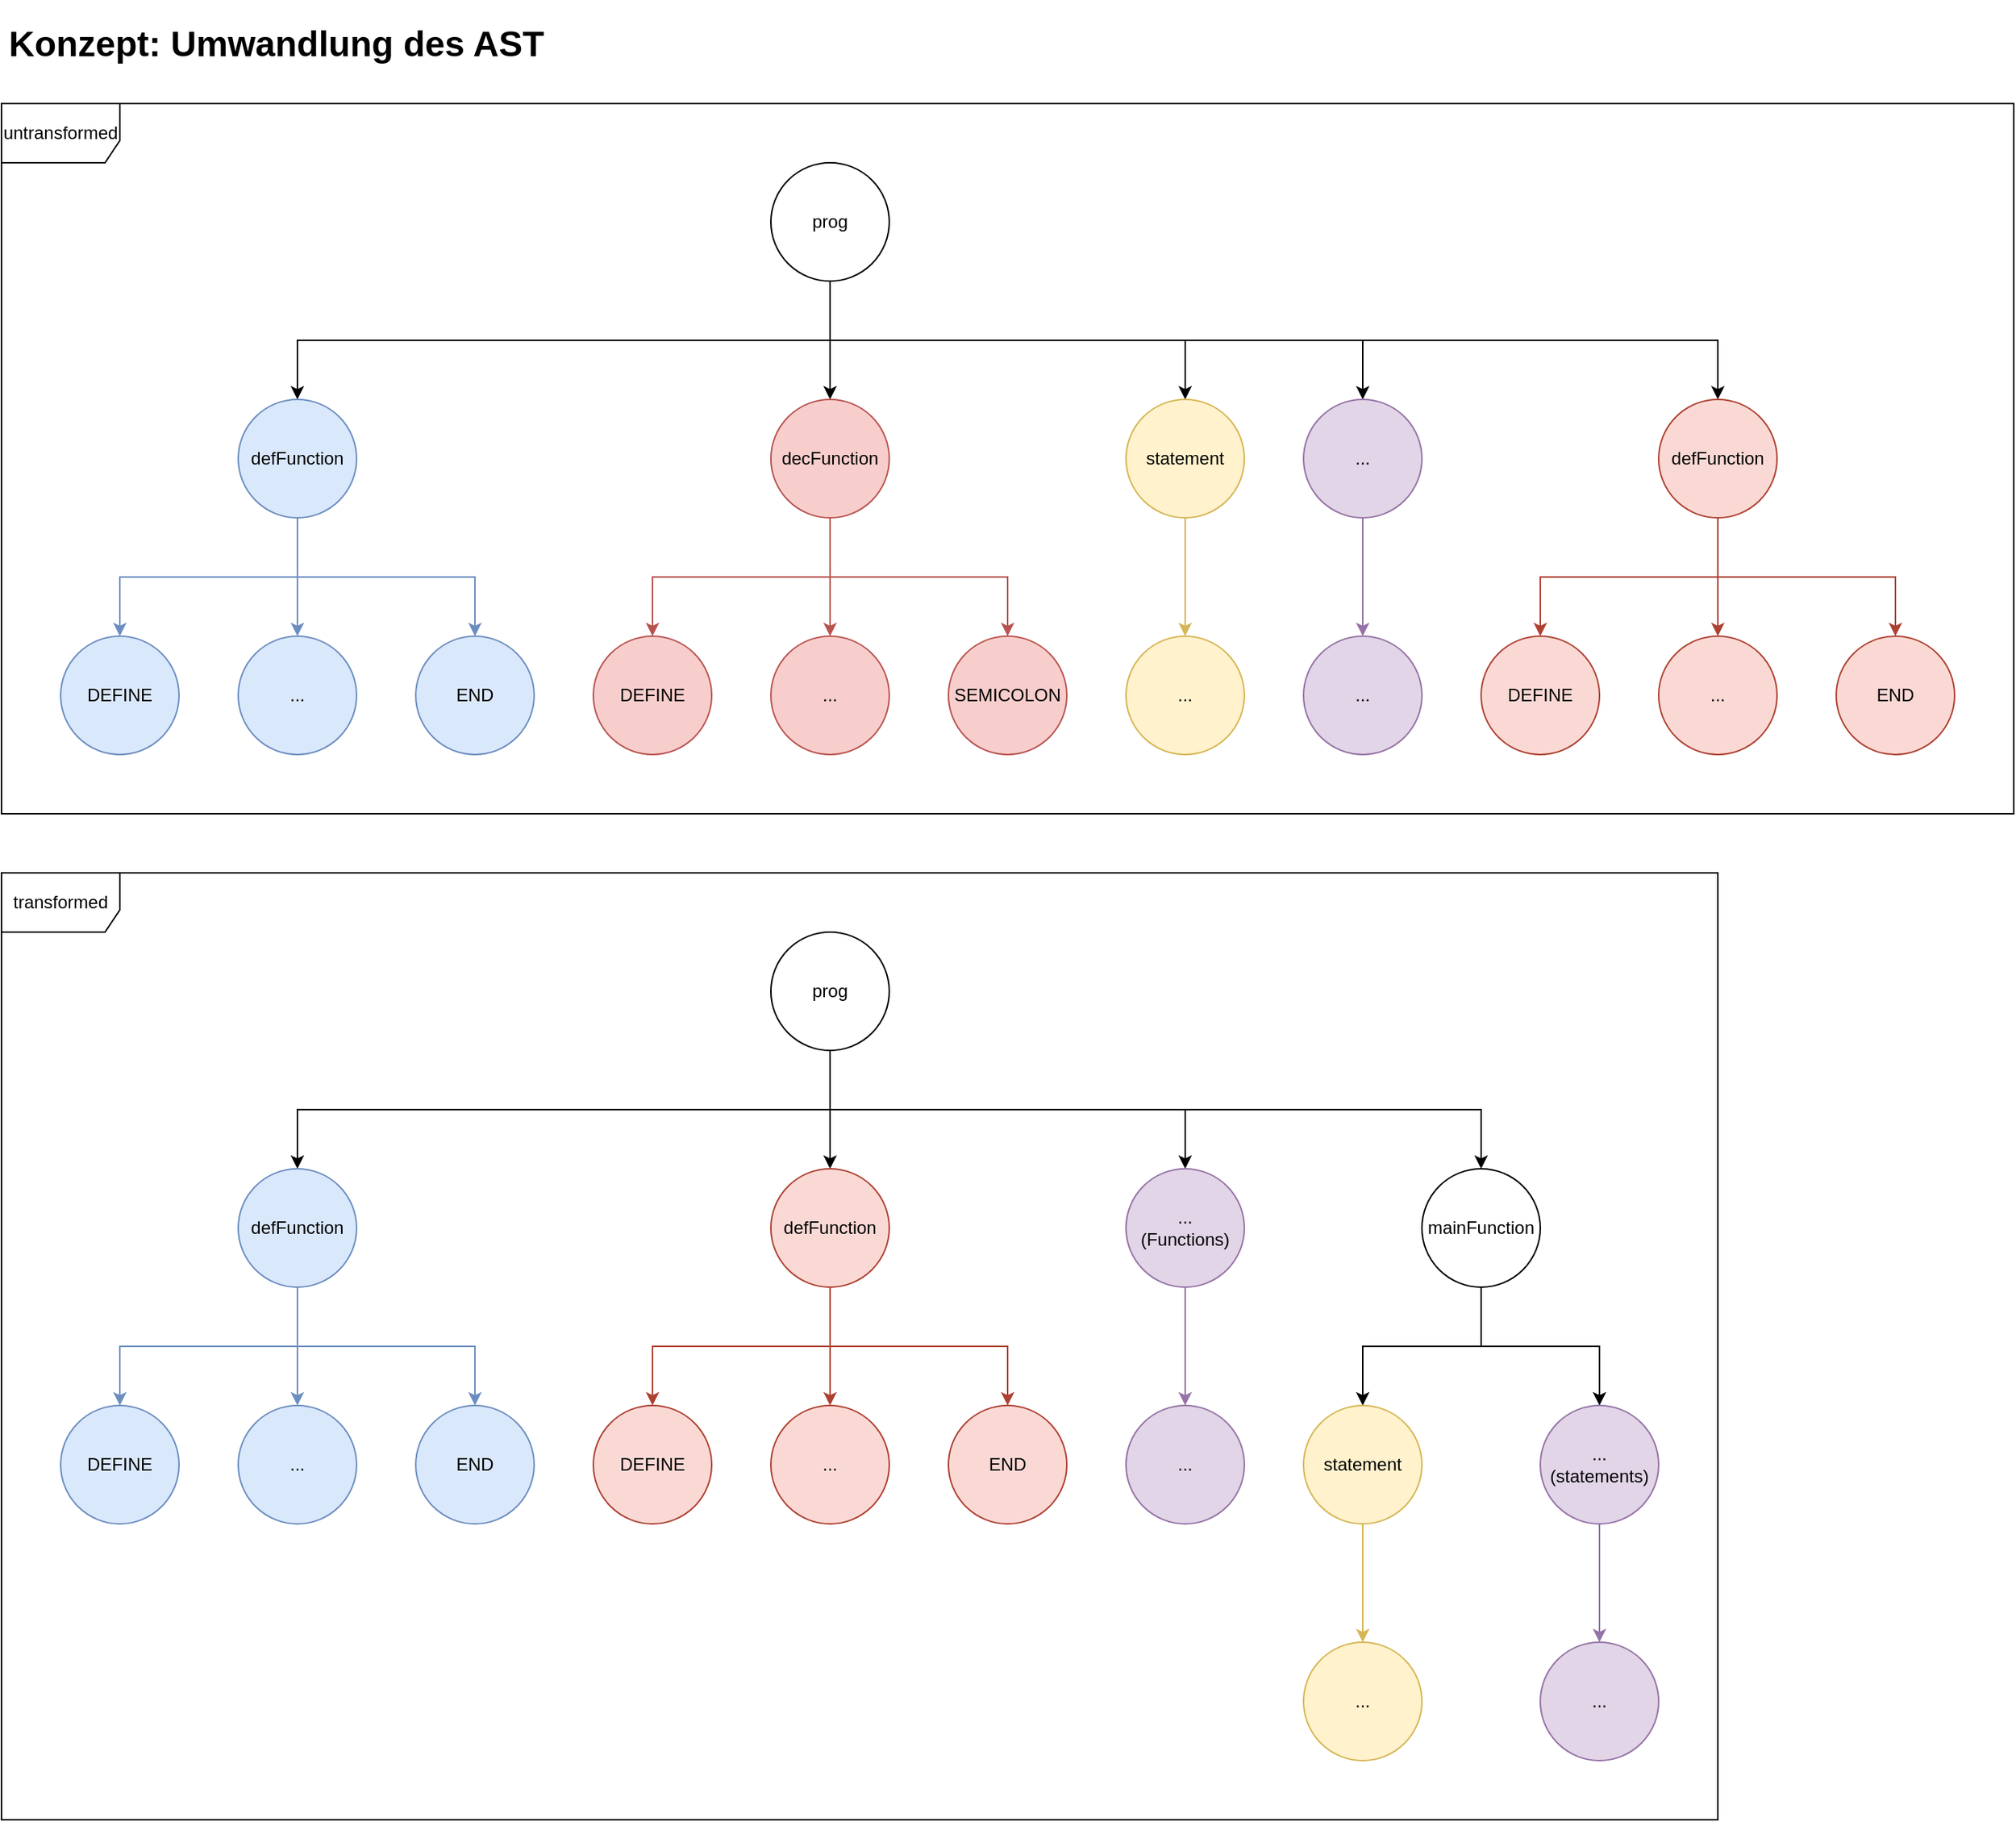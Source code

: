 <mxfile version="17.4.2" type="device"><diagram id="X1m8skI0QQONnZHG_JjG" name="Seite-1"><mxGraphModel dx="1574" dy="1236" grid="1" gridSize="10" guides="1" tooltips="1" connect="1" arrows="1" fold="1" page="1" pageScale="1" pageWidth="827" pageHeight="1169" math="0" shadow="0"><root><mxCell id="0"/><mxCell id="1" parent="0"/><mxCell id="U91Npbz0ntyJdG_FXCXk-107" value="transformed" style="shape=umlFrame;whiteSpace=wrap;html=1;width=80;height=40;" parent="1" vertex="1"><mxGeometry x="40" y="600" width="1160" height="640" as="geometry"/></mxCell><mxCell id="U91Npbz0ntyJdG_FXCXk-108" value="untransformed" style="shape=umlFrame;whiteSpace=wrap;html=1;width=80;height=40;" parent="1" vertex="1"><mxGeometry x="40" y="80" width="1360" height="480" as="geometry"/></mxCell><mxCell id="U91Npbz0ntyJdG_FXCXk-109" style="edgeStyle=orthogonalEdgeStyle;rounded=0;orthogonalLoop=1;jettySize=auto;html=1;entryX=0.5;entryY=0;entryDx=0;entryDy=0;" parent="1" source="U91Npbz0ntyJdG_FXCXk-114" target="U91Npbz0ntyJdG_FXCXk-118" edge="1"><mxGeometry relative="1" as="geometry"><Array as="points"><mxPoint x="600" y="240"/><mxPoint x="240" y="240"/></Array></mxGeometry></mxCell><mxCell id="U91Npbz0ntyJdG_FXCXk-110" style="edgeStyle=orthogonalEdgeStyle;rounded=0;orthogonalLoop=1;jettySize=auto;html=1;" parent="1" source="U91Npbz0ntyJdG_FXCXk-114" target="U91Npbz0ntyJdG_FXCXk-122" edge="1"><mxGeometry relative="1" as="geometry"><Array as="points"><mxPoint x="600" y="260"/><mxPoint x="600" y="260"/></Array></mxGeometry></mxCell><mxCell id="U91Npbz0ntyJdG_FXCXk-111" style="edgeStyle=orthogonalEdgeStyle;rounded=0;orthogonalLoop=1;jettySize=auto;html=1;entryX=0.5;entryY=0;entryDx=0;entryDy=0;" parent="1" source="U91Npbz0ntyJdG_FXCXk-114" target="U91Npbz0ntyJdG_FXCXk-130" edge="1"><mxGeometry relative="1" as="geometry"><Array as="points"><mxPoint x="600" y="240"/><mxPoint x="840" y="240"/></Array></mxGeometry></mxCell><mxCell id="U91Npbz0ntyJdG_FXCXk-112" style="edgeStyle=orthogonalEdgeStyle;rounded=0;orthogonalLoop=1;jettySize=auto;html=1;" parent="1" source="U91Npbz0ntyJdG_FXCXk-114" target="U91Npbz0ntyJdG_FXCXk-133" edge="1"><mxGeometry relative="1" as="geometry"><Array as="points"><mxPoint x="600" y="240"/><mxPoint x="960" y="240"/></Array></mxGeometry></mxCell><mxCell id="U91Npbz0ntyJdG_FXCXk-113" style="edgeStyle=orthogonalEdgeStyle;rounded=0;orthogonalLoop=1;jettySize=auto;html=1;" parent="1" source="U91Npbz0ntyJdG_FXCXk-114" target="U91Npbz0ntyJdG_FXCXk-138" edge="1"><mxGeometry relative="1" as="geometry"><Array as="points"><mxPoint x="600" y="240"/><mxPoint x="1200" y="240"/></Array></mxGeometry></mxCell><mxCell id="U91Npbz0ntyJdG_FXCXk-114" value="prog" style="ellipse;whiteSpace=wrap;html=1;align=center;" parent="1" vertex="1"><mxGeometry x="560" y="120" width="80" height="80" as="geometry"/></mxCell><mxCell id="U91Npbz0ntyJdG_FXCXk-115" style="edgeStyle=orthogonalEdgeStyle;rounded=0;orthogonalLoop=1;jettySize=auto;html=1;fillColor=#dae8fc;strokeColor=#6c8ebf;" parent="1" source="U91Npbz0ntyJdG_FXCXk-118" target="U91Npbz0ntyJdG_FXCXk-125" edge="1"><mxGeometry relative="1" as="geometry"><Array as="points"><mxPoint x="240" y="400"/><mxPoint x="360" y="400"/></Array></mxGeometry></mxCell><mxCell id="U91Npbz0ntyJdG_FXCXk-116" style="edgeStyle=orthogonalEdgeStyle;rounded=0;orthogonalLoop=1;jettySize=auto;html=1;fillColor=#dae8fc;strokeColor=#6c8ebf;" parent="1" source="U91Npbz0ntyJdG_FXCXk-118" target="U91Npbz0ntyJdG_FXCXk-124" edge="1"><mxGeometry relative="1" as="geometry"/></mxCell><mxCell id="U91Npbz0ntyJdG_FXCXk-117" style="edgeStyle=orthogonalEdgeStyle;rounded=0;orthogonalLoop=1;jettySize=auto;html=1;fillColor=#dae8fc;strokeColor=#6c8ebf;" parent="1" source="U91Npbz0ntyJdG_FXCXk-118" target="U91Npbz0ntyJdG_FXCXk-123" edge="1"><mxGeometry relative="1" as="geometry"><Array as="points"><mxPoint x="240" y="400"/><mxPoint x="120" y="400"/></Array></mxGeometry></mxCell><mxCell id="U91Npbz0ntyJdG_FXCXk-118" value="defFunction" style="ellipse;whiteSpace=wrap;html=1;align=center;fillColor=#dae8fc;strokeColor=#6c8ebf;" parent="1" vertex="1"><mxGeometry x="200" y="280" width="80" height="80" as="geometry"/></mxCell><mxCell id="U91Npbz0ntyJdG_FXCXk-119" style="edgeStyle=orthogonalEdgeStyle;rounded=0;orthogonalLoop=1;jettySize=auto;html=1;fillColor=#f8cecc;strokeColor=#b85450;" parent="1" source="U91Npbz0ntyJdG_FXCXk-122" target="U91Npbz0ntyJdG_FXCXk-126" edge="1"><mxGeometry relative="1" as="geometry"><Array as="points"><mxPoint x="600" y="400"/><mxPoint x="480" y="400"/></Array></mxGeometry></mxCell><mxCell id="U91Npbz0ntyJdG_FXCXk-120" style="edgeStyle=orthogonalEdgeStyle;rounded=0;orthogonalLoop=1;jettySize=auto;html=1;entryX=0.5;entryY=0;entryDx=0;entryDy=0;fillColor=#f8cecc;strokeColor=#b85450;" parent="1" source="U91Npbz0ntyJdG_FXCXk-122" target="U91Npbz0ntyJdG_FXCXk-127" edge="1"><mxGeometry relative="1" as="geometry"/></mxCell><mxCell id="U91Npbz0ntyJdG_FXCXk-121" style="edgeStyle=orthogonalEdgeStyle;rounded=0;orthogonalLoop=1;jettySize=auto;html=1;fillColor=#f8cecc;strokeColor=#b85450;" parent="1" source="U91Npbz0ntyJdG_FXCXk-122" target="U91Npbz0ntyJdG_FXCXk-128" edge="1"><mxGeometry relative="1" as="geometry"><Array as="points"><mxPoint x="600" y="400"/><mxPoint x="720" y="400"/></Array></mxGeometry></mxCell><mxCell id="U91Npbz0ntyJdG_FXCXk-122" value="decFunction" style="ellipse;whiteSpace=wrap;html=1;align=center;fillColor=#f8cecc;strokeColor=#b85450;" parent="1" vertex="1"><mxGeometry x="560" y="280" width="80" height="80" as="geometry"/></mxCell><mxCell id="U91Npbz0ntyJdG_FXCXk-123" value="DEFINE" style="ellipse;whiteSpace=wrap;html=1;align=center;fillColor=#dae8fc;strokeColor=#6c8ebf;" parent="1" vertex="1"><mxGeometry x="80" y="440" width="80" height="80" as="geometry"/></mxCell><mxCell id="U91Npbz0ntyJdG_FXCXk-124" value="..." style="ellipse;whiteSpace=wrap;html=1;align=center;fillColor=#dae8fc;strokeColor=#6c8ebf;" parent="1" vertex="1"><mxGeometry x="200" y="440" width="80" height="80" as="geometry"/></mxCell><mxCell id="U91Npbz0ntyJdG_FXCXk-125" value="END" style="ellipse;whiteSpace=wrap;html=1;align=center;fillColor=#dae8fc;strokeColor=#6c8ebf;" parent="1" vertex="1"><mxGeometry x="320" y="440" width="80" height="80" as="geometry"/></mxCell><mxCell id="U91Npbz0ntyJdG_FXCXk-126" value="DEFINE" style="ellipse;whiteSpace=wrap;html=1;align=center;fillColor=#f8cecc;strokeColor=#b85450;" parent="1" vertex="1"><mxGeometry x="440" y="440" width="80" height="80" as="geometry"/></mxCell><mxCell id="U91Npbz0ntyJdG_FXCXk-127" value="..." style="ellipse;whiteSpace=wrap;html=1;align=center;fillColor=#f8cecc;strokeColor=#b85450;" parent="1" vertex="1"><mxGeometry x="560" y="440" width="80" height="80" as="geometry"/></mxCell><mxCell id="U91Npbz0ntyJdG_FXCXk-128" value="SEMICOLON" style="ellipse;whiteSpace=wrap;html=1;align=center;fillColor=#f8cecc;strokeColor=#b85450;" parent="1" vertex="1"><mxGeometry x="680" y="440" width="80" height="80" as="geometry"/></mxCell><mxCell id="U91Npbz0ntyJdG_FXCXk-129" style="edgeStyle=orthogonalEdgeStyle;rounded=0;orthogonalLoop=1;jettySize=auto;html=1;entryX=0.5;entryY=0;entryDx=0;entryDy=0;fillColor=#fff2cc;strokeColor=#d6b656;" parent="1" source="U91Npbz0ntyJdG_FXCXk-130" target="U91Npbz0ntyJdG_FXCXk-131" edge="1"><mxGeometry relative="1" as="geometry"/></mxCell><mxCell id="U91Npbz0ntyJdG_FXCXk-130" value="statement" style="ellipse;whiteSpace=wrap;html=1;align=center;fillColor=#fff2cc;strokeColor=#d6b656;" parent="1" vertex="1"><mxGeometry x="800" y="280" width="80" height="80" as="geometry"/></mxCell><mxCell id="U91Npbz0ntyJdG_FXCXk-131" value="..." style="ellipse;whiteSpace=wrap;html=1;align=center;fillColor=#fff2cc;strokeColor=#d6b656;" parent="1" vertex="1"><mxGeometry x="800" y="440" width="80" height="80" as="geometry"/></mxCell><mxCell id="U91Npbz0ntyJdG_FXCXk-132" style="edgeStyle=orthogonalEdgeStyle;rounded=0;orthogonalLoop=1;jettySize=auto;html=1;entryX=0.5;entryY=0;entryDx=0;entryDy=0;fillColor=#e1d5e7;strokeColor=#9673a6;" parent="1" source="U91Npbz0ntyJdG_FXCXk-133" target="U91Npbz0ntyJdG_FXCXk-134" edge="1"><mxGeometry relative="1" as="geometry"/></mxCell><mxCell id="U91Npbz0ntyJdG_FXCXk-133" value="..." style="ellipse;whiteSpace=wrap;html=1;align=center;fillColor=#e1d5e7;strokeColor=#9673a6;" parent="1" vertex="1"><mxGeometry x="920" y="280" width="80" height="80" as="geometry"/></mxCell><mxCell id="U91Npbz0ntyJdG_FXCXk-134" value="..." style="ellipse;whiteSpace=wrap;html=1;align=center;fillColor=#e1d5e7;strokeColor=#9673a6;" parent="1" vertex="1"><mxGeometry x="920" y="440" width="80" height="80" as="geometry"/></mxCell><mxCell id="U91Npbz0ntyJdG_FXCXk-135" style="edgeStyle=orthogonalEdgeStyle;rounded=0;orthogonalLoop=1;jettySize=auto;html=1;fillColor=#fad9d5;strokeColor=#ae4132;" parent="1" source="U91Npbz0ntyJdG_FXCXk-138" target="U91Npbz0ntyJdG_FXCXk-139" edge="1"><mxGeometry relative="1" as="geometry"><Array as="points"><mxPoint x="1200" y="400"/><mxPoint x="1080" y="400"/></Array></mxGeometry></mxCell><mxCell id="U91Npbz0ntyJdG_FXCXk-136" style="edgeStyle=orthogonalEdgeStyle;rounded=0;orthogonalLoop=1;jettySize=auto;html=1;entryX=0.5;entryY=0;entryDx=0;entryDy=0;fillColor=#fad9d5;strokeColor=#ae4132;" parent="1" source="U91Npbz0ntyJdG_FXCXk-138" target="U91Npbz0ntyJdG_FXCXk-140" edge="1"><mxGeometry relative="1" as="geometry"/></mxCell><mxCell id="U91Npbz0ntyJdG_FXCXk-137" style="edgeStyle=orthogonalEdgeStyle;rounded=0;orthogonalLoop=1;jettySize=auto;html=1;fillColor=#fad9d5;strokeColor=#ae4132;" parent="1" source="U91Npbz0ntyJdG_FXCXk-138" target="U91Npbz0ntyJdG_FXCXk-141" edge="1"><mxGeometry relative="1" as="geometry"><Array as="points"><mxPoint x="1200" y="400"/><mxPoint x="1320" y="400"/></Array></mxGeometry></mxCell><mxCell id="U91Npbz0ntyJdG_FXCXk-138" value="defFunction" style="ellipse;whiteSpace=wrap;html=1;align=center;fillColor=#fad9d5;strokeColor=#ae4132;" parent="1" vertex="1"><mxGeometry x="1160" y="280" width="80" height="80" as="geometry"/></mxCell><mxCell id="U91Npbz0ntyJdG_FXCXk-139" value="DEFINE" style="ellipse;whiteSpace=wrap;html=1;align=center;fillColor=#fad9d5;strokeColor=#ae4132;" parent="1" vertex="1"><mxGeometry x="1040" y="440" width="80" height="80" as="geometry"/></mxCell><mxCell id="U91Npbz0ntyJdG_FXCXk-140" value="..." style="ellipse;whiteSpace=wrap;html=1;align=center;fillColor=#fad9d5;strokeColor=#ae4132;" parent="1" vertex="1"><mxGeometry x="1160" y="440" width="80" height="80" as="geometry"/></mxCell><mxCell id="U91Npbz0ntyJdG_FXCXk-141" value="END" style="ellipse;whiteSpace=wrap;html=1;align=center;fillColor=#fad9d5;strokeColor=#ae4132;" parent="1" vertex="1"><mxGeometry x="1280" y="440" width="80" height="80" as="geometry"/></mxCell><mxCell id="U91Npbz0ntyJdG_FXCXk-142" style="edgeStyle=orthogonalEdgeStyle;rounded=0;orthogonalLoop=1;jettySize=auto;html=1;" parent="1" source="U91Npbz0ntyJdG_FXCXk-146" target="U91Npbz0ntyJdG_FXCXk-150" edge="1"><mxGeometry relative="1" as="geometry"><Array as="points"><mxPoint x="600" y="760"/></Array></mxGeometry></mxCell><mxCell id="U91Npbz0ntyJdG_FXCXk-143" style="edgeStyle=orthogonalEdgeStyle;rounded=0;orthogonalLoop=1;jettySize=auto;html=1;entryX=0.5;entryY=0;entryDx=0;entryDy=0;" parent="1" source="U91Npbz0ntyJdG_FXCXk-146" target="U91Npbz0ntyJdG_FXCXk-157" edge="1"><mxGeometry relative="1" as="geometry"/></mxCell><mxCell id="U91Npbz0ntyJdG_FXCXk-144" style="edgeStyle=orthogonalEdgeStyle;rounded=0;orthogonalLoop=1;jettySize=auto;html=1;" parent="1" source="U91Npbz0ntyJdG_FXCXk-146" target="U91Npbz0ntyJdG_FXCXk-162" edge="1"><mxGeometry relative="1" as="geometry"><Array as="points"><mxPoint x="600" y="760"/><mxPoint x="840" y="760"/></Array></mxGeometry></mxCell><mxCell id="U91Npbz0ntyJdG_FXCXk-145" style="edgeStyle=orthogonalEdgeStyle;rounded=0;orthogonalLoop=1;jettySize=auto;html=1;" parent="1" source="U91Npbz0ntyJdG_FXCXk-146" target="U91Npbz0ntyJdG_FXCXk-166" edge="1"><mxGeometry relative="1" as="geometry"><Array as="points"><mxPoint x="600" y="760"/><mxPoint x="1040" y="760"/></Array></mxGeometry></mxCell><mxCell id="U91Npbz0ntyJdG_FXCXk-146" value="prog" style="ellipse;whiteSpace=wrap;html=1;align=center;" parent="1" vertex="1"><mxGeometry x="560" y="640" width="80" height="80" as="geometry"/></mxCell><mxCell id="U91Npbz0ntyJdG_FXCXk-147" style="edgeStyle=orthogonalEdgeStyle;rounded=0;orthogonalLoop=1;jettySize=auto;html=1;fillColor=#dae8fc;strokeColor=#6c8ebf;" parent="1" source="U91Npbz0ntyJdG_FXCXk-150" target="U91Npbz0ntyJdG_FXCXk-153" edge="1"><mxGeometry relative="1" as="geometry"><Array as="points"><mxPoint x="240" y="920"/><mxPoint x="360" y="920"/></Array></mxGeometry></mxCell><mxCell id="U91Npbz0ntyJdG_FXCXk-148" style="edgeStyle=orthogonalEdgeStyle;rounded=0;orthogonalLoop=1;jettySize=auto;html=1;fillColor=#dae8fc;strokeColor=#6c8ebf;" parent="1" source="U91Npbz0ntyJdG_FXCXk-150" target="U91Npbz0ntyJdG_FXCXk-152" edge="1"><mxGeometry relative="1" as="geometry"/></mxCell><mxCell id="U91Npbz0ntyJdG_FXCXk-149" style="edgeStyle=orthogonalEdgeStyle;rounded=0;orthogonalLoop=1;jettySize=auto;html=1;fillColor=#dae8fc;strokeColor=#6c8ebf;" parent="1" source="U91Npbz0ntyJdG_FXCXk-150" target="U91Npbz0ntyJdG_FXCXk-151" edge="1"><mxGeometry relative="1" as="geometry"><Array as="points"><mxPoint x="240" y="920"/><mxPoint x="120" y="920"/></Array></mxGeometry></mxCell><mxCell id="U91Npbz0ntyJdG_FXCXk-150" value="defFunction" style="ellipse;whiteSpace=wrap;html=1;align=center;fillColor=#dae8fc;strokeColor=#6c8ebf;" parent="1" vertex="1"><mxGeometry x="200" y="800" width="80" height="80" as="geometry"/></mxCell><mxCell id="U91Npbz0ntyJdG_FXCXk-151" value="DEFINE" style="ellipse;whiteSpace=wrap;html=1;align=center;fillColor=#dae8fc;strokeColor=#6c8ebf;" parent="1" vertex="1"><mxGeometry x="80" y="960" width="80" height="80" as="geometry"/></mxCell><mxCell id="U91Npbz0ntyJdG_FXCXk-152" value="..." style="ellipse;whiteSpace=wrap;html=1;align=center;fillColor=#dae8fc;strokeColor=#6c8ebf;" parent="1" vertex="1"><mxGeometry x="200" y="960" width="80" height="80" as="geometry"/></mxCell><mxCell id="U91Npbz0ntyJdG_FXCXk-153" value="END" style="ellipse;whiteSpace=wrap;html=1;align=center;fillColor=#dae8fc;strokeColor=#6c8ebf;" parent="1" vertex="1"><mxGeometry x="320" y="960" width="80" height="80" as="geometry"/></mxCell><mxCell id="U91Npbz0ntyJdG_FXCXk-154" style="edgeStyle=orthogonalEdgeStyle;rounded=0;orthogonalLoop=1;jettySize=auto;html=1;fillColor=#fad9d5;strokeColor=#ae4132;" parent="1" source="U91Npbz0ntyJdG_FXCXk-157" target="U91Npbz0ntyJdG_FXCXk-158" edge="1"><mxGeometry relative="1" as="geometry"><Array as="points"><mxPoint x="600" y="920"/><mxPoint x="480" y="920"/></Array></mxGeometry></mxCell><mxCell id="U91Npbz0ntyJdG_FXCXk-155" style="edgeStyle=orthogonalEdgeStyle;rounded=0;orthogonalLoop=1;jettySize=auto;html=1;entryX=0.5;entryY=0;entryDx=0;entryDy=0;fillColor=#fad9d5;strokeColor=#ae4132;" parent="1" source="U91Npbz0ntyJdG_FXCXk-157" target="U91Npbz0ntyJdG_FXCXk-159" edge="1"><mxGeometry relative="1" as="geometry"/></mxCell><mxCell id="U91Npbz0ntyJdG_FXCXk-156" style="edgeStyle=orthogonalEdgeStyle;rounded=0;orthogonalLoop=1;jettySize=auto;html=1;fillColor=#fad9d5;strokeColor=#ae4132;" parent="1" source="U91Npbz0ntyJdG_FXCXk-157" target="U91Npbz0ntyJdG_FXCXk-160" edge="1"><mxGeometry relative="1" as="geometry"><Array as="points"><mxPoint x="600" y="920"/><mxPoint x="720" y="920"/></Array></mxGeometry></mxCell><mxCell id="U91Npbz0ntyJdG_FXCXk-157" value="defFunction" style="ellipse;whiteSpace=wrap;html=1;align=center;fillColor=#fad9d5;strokeColor=#ae4132;" parent="1" vertex="1"><mxGeometry x="560" y="800" width="80" height="80" as="geometry"/></mxCell><mxCell id="U91Npbz0ntyJdG_FXCXk-158" value="DEFINE" style="ellipse;whiteSpace=wrap;html=1;align=center;fillColor=#fad9d5;strokeColor=#ae4132;" parent="1" vertex="1"><mxGeometry x="440" y="960" width="80" height="80" as="geometry"/></mxCell><mxCell id="U91Npbz0ntyJdG_FXCXk-159" value="..." style="ellipse;whiteSpace=wrap;html=1;align=center;fillColor=#fad9d5;strokeColor=#ae4132;" parent="1" vertex="1"><mxGeometry x="560" y="960" width="80" height="80" as="geometry"/></mxCell><mxCell id="U91Npbz0ntyJdG_FXCXk-160" value="END" style="ellipse;whiteSpace=wrap;html=1;align=center;fillColor=#fad9d5;strokeColor=#ae4132;" parent="1" vertex="1"><mxGeometry x="680" y="960" width="80" height="80" as="geometry"/></mxCell><mxCell id="U91Npbz0ntyJdG_FXCXk-161" style="edgeStyle=orthogonalEdgeStyle;rounded=0;orthogonalLoop=1;jettySize=auto;html=1;entryX=0.5;entryY=0;entryDx=0;entryDy=0;fillColor=#e1d5e7;strokeColor=#9673a6;" parent="1" source="U91Npbz0ntyJdG_FXCXk-162" target="U91Npbz0ntyJdG_FXCXk-163" edge="1"><mxGeometry relative="1" as="geometry"/></mxCell><mxCell id="U91Npbz0ntyJdG_FXCXk-162" value="...&lt;br&gt;(Functions)" style="ellipse;whiteSpace=wrap;html=1;align=center;fillColor=#e1d5e7;strokeColor=#9673a6;" parent="1" vertex="1"><mxGeometry x="800" y="800" width="80" height="80" as="geometry"/></mxCell><mxCell id="U91Npbz0ntyJdG_FXCXk-163" value="..." style="ellipse;whiteSpace=wrap;html=1;align=center;fillColor=#e1d5e7;strokeColor=#9673a6;" parent="1" vertex="1"><mxGeometry x="800" y="960" width="80" height="80" as="geometry"/></mxCell><mxCell id="U91Npbz0ntyJdG_FXCXk-164" style="edgeStyle=orthogonalEdgeStyle;rounded=0;orthogonalLoop=1;jettySize=auto;html=1;" parent="1" source="U91Npbz0ntyJdG_FXCXk-166" target="U91Npbz0ntyJdG_FXCXk-168" edge="1"><mxGeometry relative="1" as="geometry"/></mxCell><mxCell id="U91Npbz0ntyJdG_FXCXk-165" style="edgeStyle=orthogonalEdgeStyle;rounded=0;orthogonalLoop=1;jettySize=auto;html=1;" parent="1" source="U91Npbz0ntyJdG_FXCXk-166" target="U91Npbz0ntyJdG_FXCXk-171" edge="1"><mxGeometry relative="1" as="geometry"/></mxCell><mxCell id="U91Npbz0ntyJdG_FXCXk-166" value="mainFunction" style="ellipse;whiteSpace=wrap;html=1;align=center;" parent="1" vertex="1"><mxGeometry x="1000" y="800" width="80" height="80" as="geometry"/></mxCell><mxCell id="U91Npbz0ntyJdG_FXCXk-167" style="edgeStyle=orthogonalEdgeStyle;rounded=0;orthogonalLoop=1;jettySize=auto;html=1;entryX=0.5;entryY=0;entryDx=0;entryDy=0;fillColor=#fff2cc;strokeColor=#d6b656;" parent="1" source="U91Npbz0ntyJdG_FXCXk-168" target="U91Npbz0ntyJdG_FXCXk-169" edge="1"><mxGeometry relative="1" as="geometry"/></mxCell><mxCell id="U91Npbz0ntyJdG_FXCXk-168" value="statement" style="ellipse;whiteSpace=wrap;html=1;align=center;fillColor=#fff2cc;strokeColor=#d6b656;" parent="1" vertex="1"><mxGeometry x="920" y="960" width="80" height="80" as="geometry"/></mxCell><mxCell id="U91Npbz0ntyJdG_FXCXk-169" value="..." style="ellipse;whiteSpace=wrap;html=1;align=center;fillColor=#fff2cc;strokeColor=#d6b656;" parent="1" vertex="1"><mxGeometry x="920" y="1120" width="80" height="80" as="geometry"/></mxCell><mxCell id="U91Npbz0ntyJdG_FXCXk-170" style="edgeStyle=orthogonalEdgeStyle;rounded=0;orthogonalLoop=1;jettySize=auto;html=1;entryX=0.5;entryY=0;entryDx=0;entryDy=0;fillColor=#e1d5e7;strokeColor=#9673a6;" parent="1" source="U91Npbz0ntyJdG_FXCXk-171" target="U91Npbz0ntyJdG_FXCXk-172" edge="1"><mxGeometry relative="1" as="geometry"/></mxCell><mxCell id="U91Npbz0ntyJdG_FXCXk-171" value="...&lt;br&gt;(statements)" style="ellipse;whiteSpace=wrap;html=1;align=center;fillColor=#e1d5e7;strokeColor=#9673a6;" parent="1" vertex="1"><mxGeometry x="1080" y="960" width="80" height="80" as="geometry"/></mxCell><mxCell id="U91Npbz0ntyJdG_FXCXk-172" value="..." style="ellipse;whiteSpace=wrap;html=1;align=center;fillColor=#e1d5e7;strokeColor=#9673a6;" parent="1" vertex="1"><mxGeometry x="1080" y="1120" width="80" height="80" as="geometry"/></mxCell><mxCell id="a5K7qRkiT62Xm4t0BJT3-1" value="&lt;h1&gt;Konzept: Umwandlung des AST&lt;/h1&gt;" style="text;html=1;strokeColor=none;fillColor=none;spacing=5;spacingTop=-20;whiteSpace=wrap;overflow=hidden;rounded=0;" vertex="1" parent="1"><mxGeometry x="40" y="20" width="590" height="40" as="geometry"/></mxCell></root></mxGraphModel></diagram></mxfile>